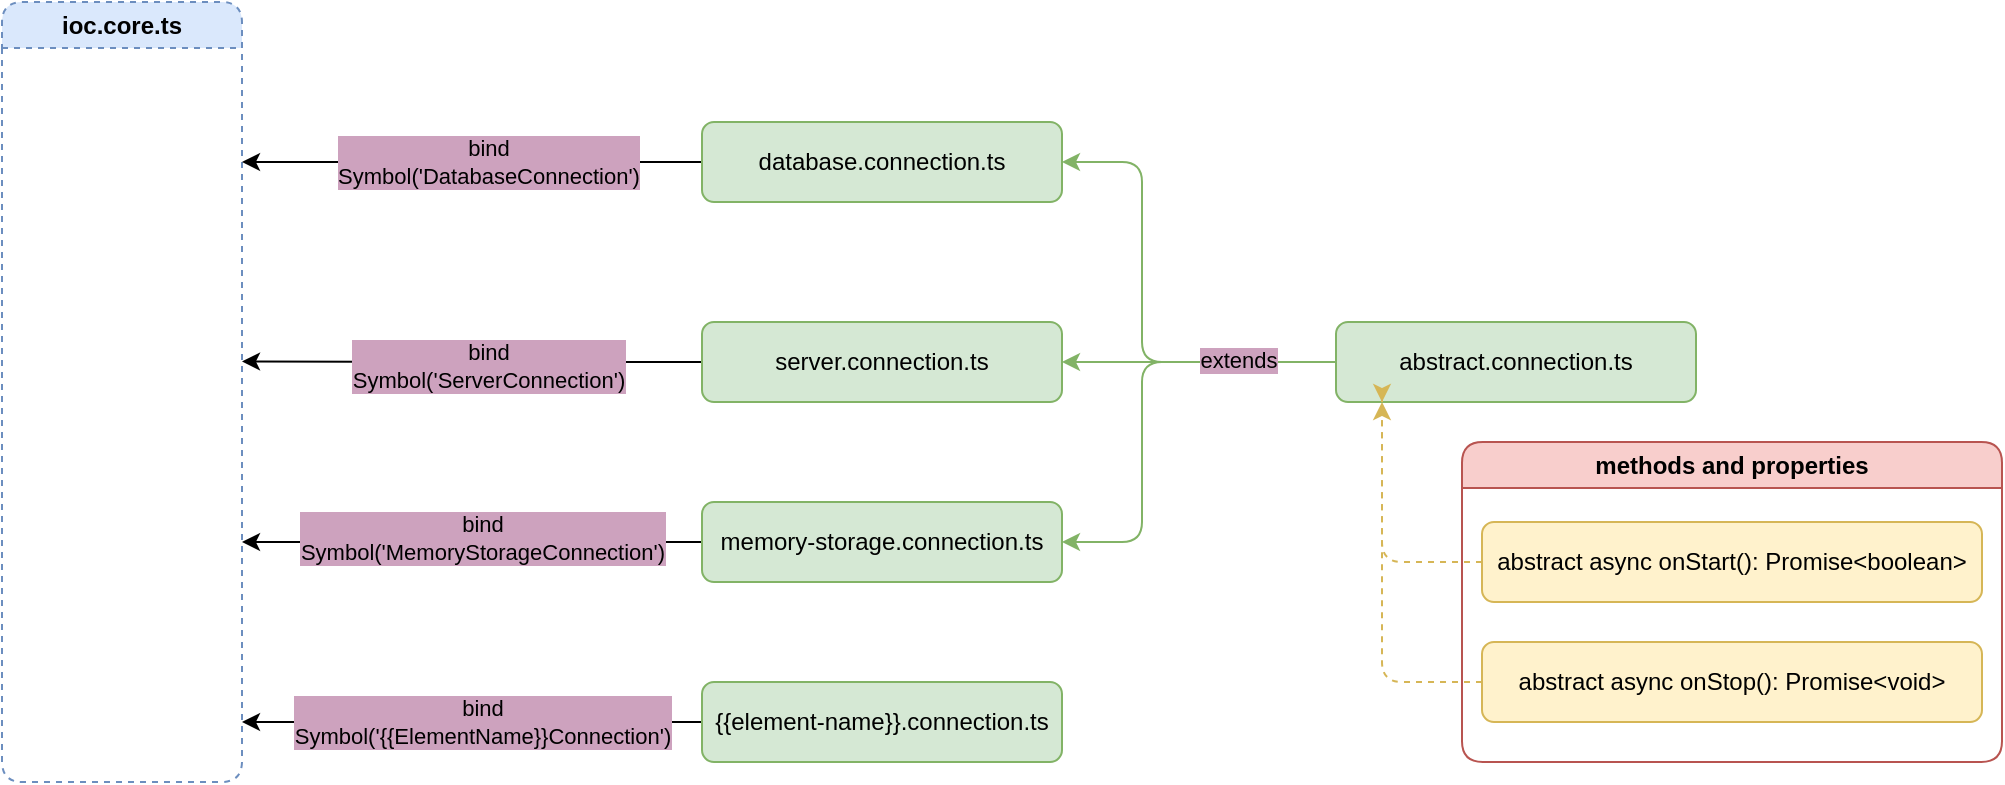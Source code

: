 <mxfile version="21.0.8" type="github">
  <diagram name="Страница 1" id="U4Ka26EYzad_V6V5CpyB">
    <mxGraphModel dx="1816" dy="433" grid="1" gridSize="10" guides="1" tooltips="1" connect="1" arrows="1" fold="1" page="1" pageScale="1" pageWidth="827" pageHeight="1169" math="0" shadow="0">
      <root>
        <mxCell id="0" />
        <mxCell id="1" parent="0" />
        <mxCell id="aTiaOWcj-PbUAmIIL9Vv-1" value="ioc.core.ts" style="swimlane;whiteSpace=wrap;html=1;rounded=1;dashed=1;fillColor=#dae8fc;strokeColor=#6c8ebf;" vertex="1" parent="1">
          <mxGeometry x="-20" y="130" width="120" height="390" as="geometry" />
        </mxCell>
        <mxCell id="aTiaOWcj-PbUAmIIL9Vv-5" style="edgeStyle=orthogonalEdgeStyle;rounded=0;orthogonalLoop=1;jettySize=auto;html=1;" edge="1" parent="1" source="aTiaOWcj-PbUAmIIL9Vv-2">
          <mxGeometry relative="1" as="geometry">
            <mxPoint x="100.0" y="210" as="targetPoint" />
          </mxGeometry>
        </mxCell>
        <mxCell id="aTiaOWcj-PbUAmIIL9Vv-7" value="bind&lt;br&gt;Symbol(&#39;DatabaseConnection&#39;)" style="edgeLabel;html=1;align=center;verticalAlign=middle;resizable=0;points=[];labelBackgroundColor=#CDA2BE;" vertex="1" connectable="0" parent="aTiaOWcj-PbUAmIIL9Vv-5">
          <mxGeometry x="-0.066" relative="1" as="geometry">
            <mxPoint as="offset" />
          </mxGeometry>
        </mxCell>
        <mxCell id="aTiaOWcj-PbUAmIIL9Vv-2" value="database.connection.ts" style="rounded=1;whiteSpace=wrap;html=1;fillColor=#d5e8d4;strokeColor=#82b366;" vertex="1" parent="1">
          <mxGeometry x="330" y="190" width="180" height="40" as="geometry" />
        </mxCell>
        <mxCell id="aTiaOWcj-PbUAmIIL9Vv-10" style="edgeStyle=orthogonalEdgeStyle;rounded=0;orthogonalLoop=1;jettySize=auto;html=1;exitX=0;exitY=0.5;exitDx=0;exitDy=0;" edge="1" parent="1" source="aTiaOWcj-PbUAmIIL9Vv-3">
          <mxGeometry relative="1" as="geometry">
            <mxPoint x="100.0" y="309.714" as="targetPoint" />
          </mxGeometry>
        </mxCell>
        <mxCell id="aTiaOWcj-PbUAmIIL9Vv-3" value="server.connection.ts" style="rounded=1;whiteSpace=wrap;html=1;fillColor=#d5e8d4;strokeColor=#82b366;" vertex="1" parent="1">
          <mxGeometry x="330" y="290" width="180" height="40" as="geometry" />
        </mxCell>
        <mxCell id="aTiaOWcj-PbUAmIIL9Vv-8" style="edgeStyle=orthogonalEdgeStyle;rounded=0;orthogonalLoop=1;jettySize=auto;html=1;" edge="1" parent="1" source="aTiaOWcj-PbUAmIIL9Vv-4">
          <mxGeometry relative="1" as="geometry">
            <mxPoint x="100.0" y="400" as="targetPoint" />
            <Array as="points">
              <mxPoint x="220" y="400" />
              <mxPoint x="220" y="400" />
            </Array>
          </mxGeometry>
        </mxCell>
        <mxCell id="aTiaOWcj-PbUAmIIL9Vv-9" value="bind&lt;br&gt;Symbol(&#39;MemoryStorageConnection&#39;)" style="edgeLabel;html=1;align=center;verticalAlign=middle;resizable=0;points=[];labelBackgroundColor=#CDA2BE;" vertex="1" connectable="0" parent="aTiaOWcj-PbUAmIIL9Vv-8">
          <mxGeometry x="0.083" y="-2" relative="1" as="geometry">
            <mxPoint x="14" as="offset" />
          </mxGeometry>
        </mxCell>
        <mxCell id="aTiaOWcj-PbUAmIIL9Vv-4" value="memory-storage.connection.ts" style="rounded=1;whiteSpace=wrap;html=1;fillColor=#d5e8d4;strokeColor=#82b366;" vertex="1" parent="1">
          <mxGeometry x="330" y="380" width="180" height="40" as="geometry" />
        </mxCell>
        <mxCell id="aTiaOWcj-PbUAmIIL9Vv-11" value="bind&lt;br&gt;Symbol(&#39;ServerConnection&#39;)" style="edgeLabel;html=1;align=center;verticalAlign=middle;resizable=0;points=[];labelBackgroundColor=#CDA2BE;" vertex="1" connectable="0" parent="1">
          <mxGeometry x="219.997" y="230" as="geometry">
            <mxPoint x="3" y="82" as="offset" />
          </mxGeometry>
        </mxCell>
        <mxCell id="aTiaOWcj-PbUAmIIL9Vv-13" style="edgeStyle=orthogonalEdgeStyle;rounded=1;orthogonalLoop=1;jettySize=auto;html=1;entryX=1;entryY=0.5;entryDx=0;entryDy=0;fillColor=#d5e8d4;strokeColor=#82b366;" edge="1" parent="1" source="aTiaOWcj-PbUAmIIL9Vv-12" target="aTiaOWcj-PbUAmIIL9Vv-2">
          <mxGeometry relative="1" as="geometry">
            <Array as="points">
              <mxPoint x="550" y="310" />
              <mxPoint x="550" y="210" />
            </Array>
          </mxGeometry>
        </mxCell>
        <mxCell id="aTiaOWcj-PbUAmIIL9Vv-14" style="edgeStyle=orthogonalEdgeStyle;rounded=1;orthogonalLoop=1;jettySize=auto;html=1;entryX=1;entryY=0.5;entryDx=0;entryDy=0;fillColor=#d5e8d4;strokeColor=#82b366;" edge="1" parent="1" source="aTiaOWcj-PbUAmIIL9Vv-12" target="aTiaOWcj-PbUAmIIL9Vv-3">
          <mxGeometry relative="1" as="geometry" />
        </mxCell>
        <mxCell id="aTiaOWcj-PbUAmIIL9Vv-15" style="edgeStyle=orthogonalEdgeStyle;rounded=1;orthogonalLoop=1;jettySize=auto;html=1;entryX=1;entryY=0.5;entryDx=0;entryDy=0;fillColor=#d5e8d4;strokeColor=#82b366;" edge="1" parent="1" source="aTiaOWcj-PbUAmIIL9Vv-12" target="aTiaOWcj-PbUAmIIL9Vv-4">
          <mxGeometry relative="1" as="geometry">
            <Array as="points">
              <mxPoint x="550" y="310" />
              <mxPoint x="550" y="400" />
            </Array>
          </mxGeometry>
        </mxCell>
        <mxCell id="aTiaOWcj-PbUAmIIL9Vv-16" value="extends" style="edgeLabel;html=1;align=center;verticalAlign=middle;resizable=0;points=[];labelBackgroundColor=#CDA2BE;" vertex="1" connectable="0" parent="aTiaOWcj-PbUAmIIL9Vv-15">
          <mxGeometry x="-0.566" y="-1" relative="1" as="geometry">
            <mxPoint as="offset" />
          </mxGeometry>
        </mxCell>
        <mxCell id="aTiaOWcj-PbUAmIIL9Vv-12" value="abstract.connection.ts" style="rounded=1;whiteSpace=wrap;html=1;fillColor=#d5e8d4;strokeColor=#82b366;" vertex="1" parent="1">
          <mxGeometry x="647" y="290" width="180" height="40" as="geometry" />
        </mxCell>
        <mxCell id="aTiaOWcj-PbUAmIIL9Vv-17" value="methods and properties" style="swimlane;whiteSpace=wrap;html=1;fillColor=#f8cecc;strokeColor=#b85450;rounded=1;" vertex="1" parent="1">
          <mxGeometry x="710" y="350" width="270" height="160" as="geometry" />
        </mxCell>
        <mxCell id="aTiaOWcj-PbUAmIIL9Vv-18" value="abstract async onStart(): Promise&amp;lt;boolean&amp;gt;" style="rounded=1;whiteSpace=wrap;html=1;fillColor=#fff2cc;strokeColor=#d6b656;" vertex="1" parent="aTiaOWcj-PbUAmIIL9Vv-17">
          <mxGeometry x="10" y="40" width="250" height="40" as="geometry" />
        </mxCell>
        <mxCell id="aTiaOWcj-PbUAmIIL9Vv-19" value="abstract async onStop(): Promise&amp;lt;void&amp;gt;" style="rounded=1;whiteSpace=wrap;html=1;fillColor=#fff2cc;strokeColor=#d6b656;" vertex="1" parent="aTiaOWcj-PbUAmIIL9Vv-17">
          <mxGeometry x="10" y="100" width="250" height="40" as="geometry" />
        </mxCell>
        <mxCell id="aTiaOWcj-PbUAmIIL9Vv-20" style="edgeStyle=orthogonalEdgeStyle;rounded=1;orthogonalLoop=1;jettySize=auto;html=1;exitX=0;exitY=0.5;exitDx=0;exitDy=0;fillColor=#fff2cc;strokeColor=#d6b656;dashed=1;" edge="1" parent="1" source="aTiaOWcj-PbUAmIIL9Vv-18">
          <mxGeometry relative="1" as="geometry">
            <mxPoint x="670" y="330" as="targetPoint" />
            <Array as="points">
              <mxPoint x="670" y="410" />
              <mxPoint x="670" y="329" />
            </Array>
          </mxGeometry>
        </mxCell>
        <mxCell id="aTiaOWcj-PbUAmIIL9Vv-21" style="edgeStyle=orthogonalEdgeStyle;rounded=1;orthogonalLoop=1;jettySize=auto;html=1;exitX=0;exitY=0.5;exitDx=0;exitDy=0;fillColor=#fff2cc;strokeColor=#d6b656;dashed=1;" edge="1" parent="1" source="aTiaOWcj-PbUAmIIL9Vv-19" target="aTiaOWcj-PbUAmIIL9Vv-12">
          <mxGeometry relative="1" as="geometry">
            <mxPoint x="696" y="330" as="targetPoint" />
            <Array as="points">
              <mxPoint x="670" y="470" />
            </Array>
          </mxGeometry>
        </mxCell>
        <mxCell id="aTiaOWcj-PbUAmIIL9Vv-26" style="edgeStyle=orthogonalEdgeStyle;rounded=0;orthogonalLoop=1;jettySize=auto;html=1;" edge="1" parent="1" source="aTiaOWcj-PbUAmIIL9Vv-24">
          <mxGeometry relative="1" as="geometry">
            <mxPoint x="100.0" y="490" as="targetPoint" />
          </mxGeometry>
        </mxCell>
        <mxCell id="aTiaOWcj-PbUAmIIL9Vv-24" value="{{element-name}}.connection.ts" style="rounded=1;whiteSpace=wrap;html=1;fillColor=#d5e8d4;strokeColor=#82b366;" vertex="1" parent="1">
          <mxGeometry x="330" y="470" width="180" height="40" as="geometry" />
        </mxCell>
        <mxCell id="aTiaOWcj-PbUAmIIL9Vv-25" value="bind&lt;br&gt;Symbol(&#39;{{ElementName}}Connection&#39;)" style="edgeLabel;html=1;align=center;verticalAlign=middle;resizable=0;points=[];labelBackgroundColor=#CDA2BE;" vertex="1" connectable="0" parent="1">
          <mxGeometry x="219.995" y="490.0" as="geometry" />
        </mxCell>
      </root>
    </mxGraphModel>
  </diagram>
</mxfile>
